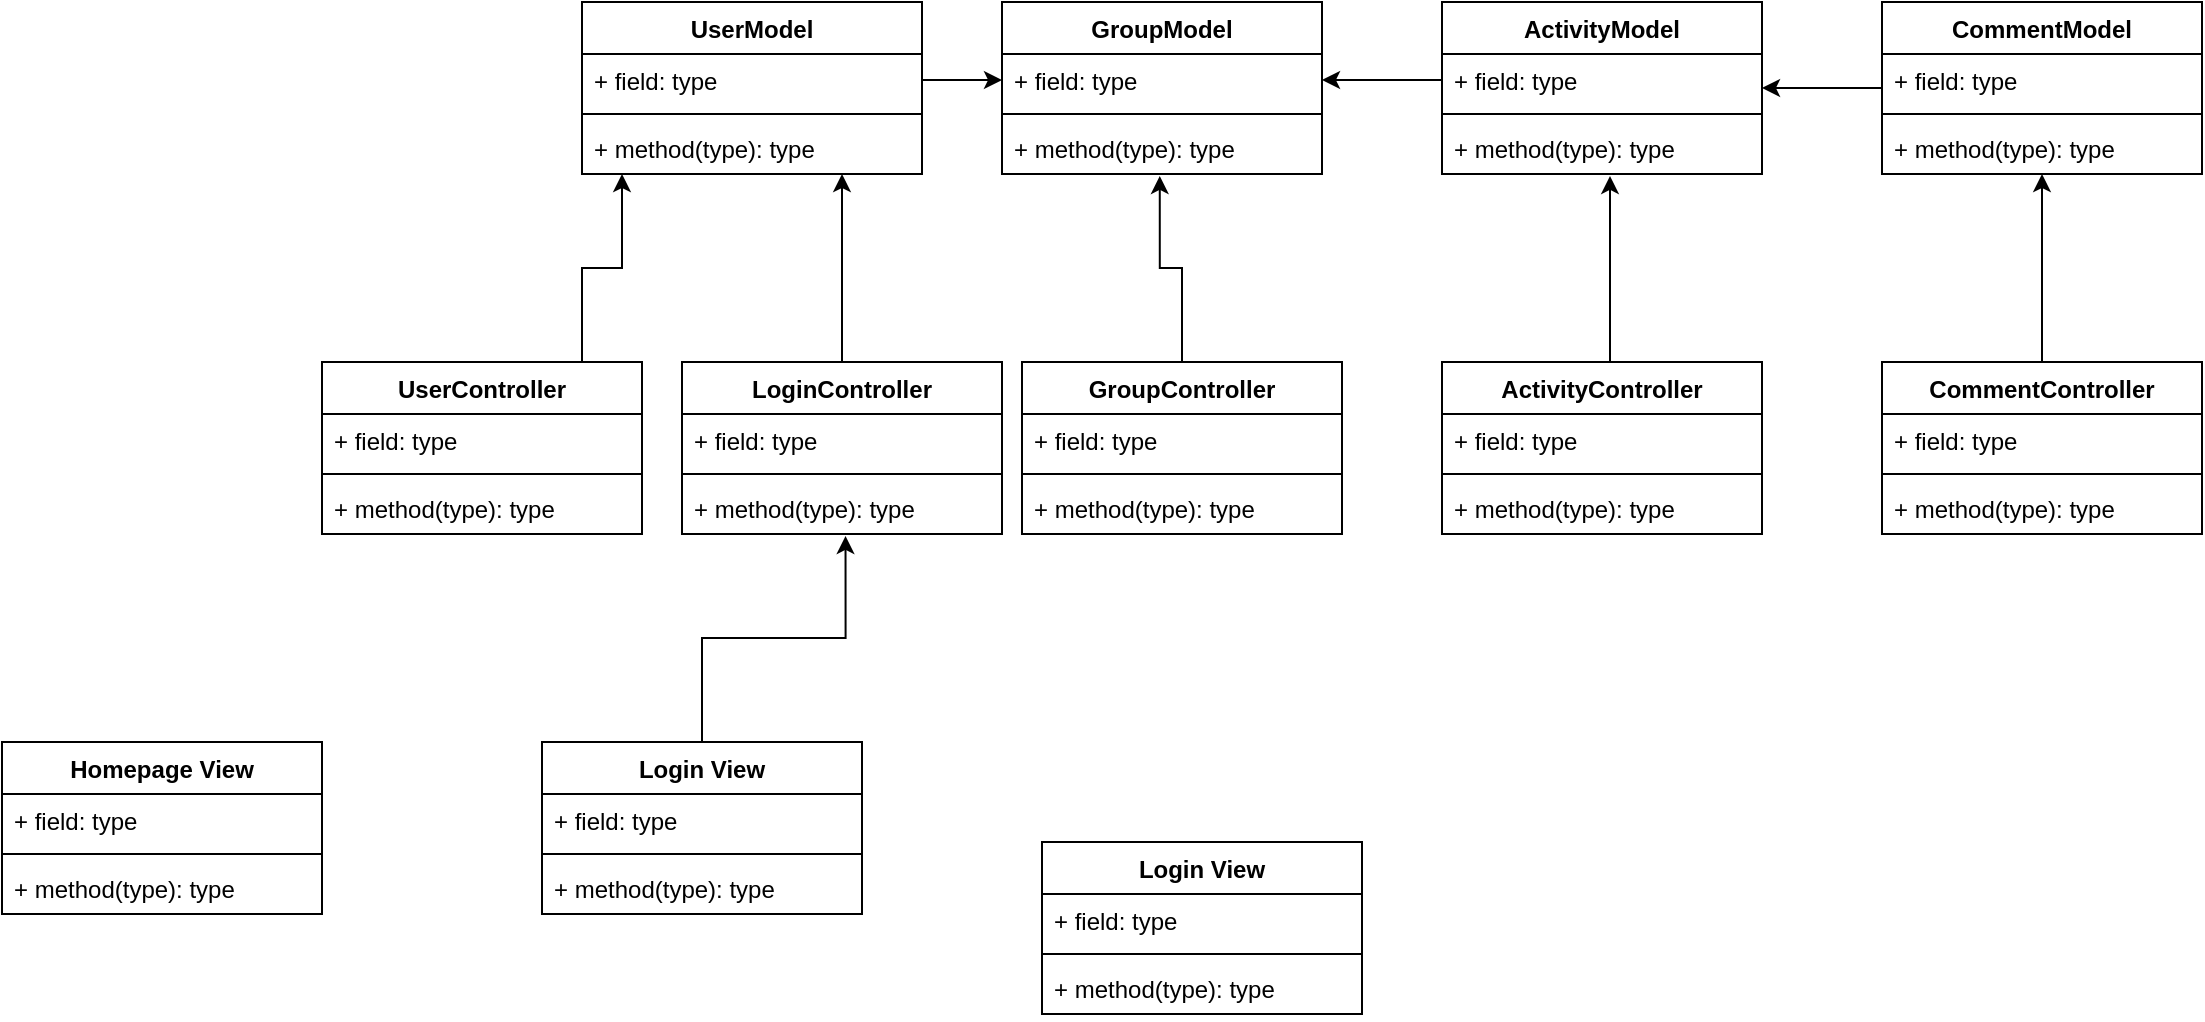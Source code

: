 <mxfile version="26.2.5">
  <diagram name="Page-1" id="PUC7E5XVT_n8jQqnXWM9">
    <mxGraphModel dx="390" dy="664" grid="1" gridSize="10" guides="1" tooltips="1" connect="1" arrows="1" fold="1" page="1" pageScale="1" pageWidth="5000" pageHeight="5000" math="0" shadow="0">
      <root>
        <mxCell id="0" />
        <mxCell id="1" parent="0" />
        <mxCell id="5LEuQ5DOIknReY2kITTZ-48" style="edgeStyle=orthogonalEdgeStyle;rounded=0;orthogonalLoop=1;jettySize=auto;html=1;" edge="1" parent="1" source="5LEuQ5DOIknReY2kITTZ-27" target="5LEuQ5DOIknReY2kITTZ-7">
          <mxGeometry relative="1" as="geometry">
            <Array as="points">
              <mxPoint x="1110" y="1083" />
              <mxPoint x="1130" y="1083" />
            </Array>
          </mxGeometry>
        </mxCell>
        <mxCell id="5LEuQ5DOIknReY2kITTZ-53" style="edgeStyle=orthogonalEdgeStyle;rounded=0;orthogonalLoop=1;jettySize=auto;html=1;" edge="1" parent="1" source="5LEuQ5DOIknReY2kITTZ-31" target="5LEuQ5DOIknReY2kITTZ-7">
          <mxGeometry relative="1" as="geometry">
            <Array as="points">
              <mxPoint x="1240" y="1050" />
              <mxPoint x="1240" y="1050" />
            </Array>
          </mxGeometry>
        </mxCell>
        <mxCell id="5LEuQ5DOIknReY2kITTZ-7" value="UserModel" style="swimlane;fontStyle=1;align=center;verticalAlign=top;childLayout=stackLayout;horizontal=1;startSize=26;horizontalStack=0;resizeParent=1;resizeParentMax=0;resizeLast=0;collapsible=1;marginBottom=0;whiteSpace=wrap;html=1;" vertex="1" parent="1">
          <mxGeometry x="1110" y="950" width="170" height="86" as="geometry" />
        </mxCell>
        <mxCell id="5LEuQ5DOIknReY2kITTZ-8" value="+ field: type" style="text;strokeColor=none;fillColor=none;align=left;verticalAlign=top;spacingLeft=4;spacingRight=4;overflow=hidden;rotatable=0;points=[[0,0.5],[1,0.5]];portConstraint=eastwest;whiteSpace=wrap;html=1;" vertex="1" parent="5LEuQ5DOIknReY2kITTZ-7">
          <mxGeometry y="26" width="170" height="26" as="geometry" />
        </mxCell>
        <mxCell id="5LEuQ5DOIknReY2kITTZ-9" value="" style="line;strokeWidth=1;fillColor=none;align=left;verticalAlign=middle;spacingTop=-1;spacingLeft=3;spacingRight=3;rotatable=0;labelPosition=right;points=[];portConstraint=eastwest;strokeColor=inherit;" vertex="1" parent="5LEuQ5DOIknReY2kITTZ-7">
          <mxGeometry y="52" width="170" height="8" as="geometry" />
        </mxCell>
        <mxCell id="5LEuQ5DOIknReY2kITTZ-10" value="+ method(type): type" style="text;strokeColor=none;fillColor=none;align=left;verticalAlign=top;spacingLeft=4;spacingRight=4;overflow=hidden;rotatable=0;points=[[0,0.5],[1,0.5]];portConstraint=eastwest;whiteSpace=wrap;html=1;" vertex="1" parent="5LEuQ5DOIknReY2kITTZ-7">
          <mxGeometry y="60" width="170" height="26" as="geometry" />
        </mxCell>
        <mxCell id="5LEuQ5DOIknReY2kITTZ-15" value="GroupModel" style="swimlane;fontStyle=1;align=center;verticalAlign=top;childLayout=stackLayout;horizontal=1;startSize=26;horizontalStack=0;resizeParent=1;resizeParentMax=0;resizeLast=0;collapsible=1;marginBottom=0;whiteSpace=wrap;html=1;" vertex="1" parent="1">
          <mxGeometry x="1320" y="950" width="160" height="86" as="geometry" />
        </mxCell>
        <mxCell id="5LEuQ5DOIknReY2kITTZ-16" value="+ field: type" style="text;strokeColor=none;fillColor=none;align=left;verticalAlign=top;spacingLeft=4;spacingRight=4;overflow=hidden;rotatable=0;points=[[0,0.5],[1,0.5]];portConstraint=eastwest;whiteSpace=wrap;html=1;" vertex="1" parent="5LEuQ5DOIknReY2kITTZ-15">
          <mxGeometry y="26" width="160" height="26" as="geometry" />
        </mxCell>
        <mxCell id="5LEuQ5DOIknReY2kITTZ-17" value="" style="line;strokeWidth=1;fillColor=none;align=left;verticalAlign=middle;spacingTop=-1;spacingLeft=3;spacingRight=3;rotatable=0;labelPosition=right;points=[];portConstraint=eastwest;strokeColor=inherit;" vertex="1" parent="5LEuQ5DOIknReY2kITTZ-15">
          <mxGeometry y="52" width="160" height="8" as="geometry" />
        </mxCell>
        <mxCell id="5LEuQ5DOIknReY2kITTZ-18" value="+ method(type): type" style="text;strokeColor=none;fillColor=none;align=left;verticalAlign=top;spacingLeft=4;spacingRight=4;overflow=hidden;rotatable=0;points=[[0,0.5],[1,0.5]];portConstraint=eastwest;whiteSpace=wrap;html=1;" vertex="1" parent="5LEuQ5DOIknReY2kITTZ-15">
          <mxGeometry y="60" width="160" height="26" as="geometry" />
        </mxCell>
        <mxCell id="5LEuQ5DOIknReY2kITTZ-19" value="CommentModel" style="swimlane;fontStyle=1;align=center;verticalAlign=top;childLayout=stackLayout;horizontal=1;startSize=26;horizontalStack=0;resizeParent=1;resizeParentMax=0;resizeLast=0;collapsible=1;marginBottom=0;whiteSpace=wrap;html=1;" vertex="1" parent="1">
          <mxGeometry x="1760" y="950" width="160" height="86" as="geometry" />
        </mxCell>
        <mxCell id="5LEuQ5DOIknReY2kITTZ-20" value="+ field: type" style="text;strokeColor=none;fillColor=none;align=left;verticalAlign=top;spacingLeft=4;spacingRight=4;overflow=hidden;rotatable=0;points=[[0,0.5],[1,0.5]];portConstraint=eastwest;whiteSpace=wrap;html=1;" vertex="1" parent="5LEuQ5DOIknReY2kITTZ-19">
          <mxGeometry y="26" width="160" height="26" as="geometry" />
        </mxCell>
        <mxCell id="5LEuQ5DOIknReY2kITTZ-21" value="" style="line;strokeWidth=1;fillColor=none;align=left;verticalAlign=middle;spacingTop=-1;spacingLeft=3;spacingRight=3;rotatable=0;labelPosition=right;points=[];portConstraint=eastwest;strokeColor=inherit;" vertex="1" parent="5LEuQ5DOIknReY2kITTZ-19">
          <mxGeometry y="52" width="160" height="8" as="geometry" />
        </mxCell>
        <mxCell id="5LEuQ5DOIknReY2kITTZ-22" value="+ method(type): type" style="text;strokeColor=none;fillColor=none;align=left;verticalAlign=top;spacingLeft=4;spacingRight=4;overflow=hidden;rotatable=0;points=[[0,0.5],[1,0.5]];portConstraint=eastwest;whiteSpace=wrap;html=1;" vertex="1" parent="5LEuQ5DOIknReY2kITTZ-19">
          <mxGeometry y="60" width="160" height="26" as="geometry" />
        </mxCell>
        <mxCell id="5LEuQ5DOIknReY2kITTZ-23" value="ActivityModel" style="swimlane;fontStyle=1;align=center;verticalAlign=top;childLayout=stackLayout;horizontal=1;startSize=26;horizontalStack=0;resizeParent=1;resizeParentMax=0;resizeLast=0;collapsible=1;marginBottom=0;whiteSpace=wrap;html=1;" vertex="1" parent="1">
          <mxGeometry x="1540" y="950" width="160" height="86" as="geometry" />
        </mxCell>
        <mxCell id="5LEuQ5DOIknReY2kITTZ-24" value="+ field: type" style="text;strokeColor=none;fillColor=none;align=left;verticalAlign=top;spacingLeft=4;spacingRight=4;overflow=hidden;rotatable=0;points=[[0,0.5],[1,0.5]];portConstraint=eastwest;whiteSpace=wrap;html=1;" vertex="1" parent="5LEuQ5DOIknReY2kITTZ-23">
          <mxGeometry y="26" width="160" height="26" as="geometry" />
        </mxCell>
        <mxCell id="5LEuQ5DOIknReY2kITTZ-25" value="" style="line;strokeWidth=1;fillColor=none;align=left;verticalAlign=middle;spacingTop=-1;spacingLeft=3;spacingRight=3;rotatable=0;labelPosition=right;points=[];portConstraint=eastwest;strokeColor=inherit;" vertex="1" parent="5LEuQ5DOIknReY2kITTZ-23">
          <mxGeometry y="52" width="160" height="8" as="geometry" />
        </mxCell>
        <mxCell id="5LEuQ5DOIknReY2kITTZ-26" value="+ method(type): type" style="text;strokeColor=none;fillColor=none;align=left;verticalAlign=top;spacingLeft=4;spacingRight=4;overflow=hidden;rotatable=0;points=[[0,0.5],[1,0.5]];portConstraint=eastwest;whiteSpace=wrap;html=1;" vertex="1" parent="5LEuQ5DOIknReY2kITTZ-23">
          <mxGeometry y="60" width="160" height="26" as="geometry" />
        </mxCell>
        <mxCell id="5LEuQ5DOIknReY2kITTZ-27" value="UserController" style="swimlane;fontStyle=1;align=center;verticalAlign=top;childLayout=stackLayout;horizontal=1;startSize=26;horizontalStack=0;resizeParent=1;resizeParentMax=0;resizeLast=0;collapsible=1;marginBottom=0;whiteSpace=wrap;html=1;" vertex="1" parent="1">
          <mxGeometry x="980" y="1130" width="160" height="86" as="geometry" />
        </mxCell>
        <mxCell id="5LEuQ5DOIknReY2kITTZ-28" value="+ field: type" style="text;strokeColor=none;fillColor=none;align=left;verticalAlign=top;spacingLeft=4;spacingRight=4;overflow=hidden;rotatable=0;points=[[0,0.5],[1,0.5]];portConstraint=eastwest;whiteSpace=wrap;html=1;" vertex="1" parent="5LEuQ5DOIknReY2kITTZ-27">
          <mxGeometry y="26" width="160" height="26" as="geometry" />
        </mxCell>
        <mxCell id="5LEuQ5DOIknReY2kITTZ-29" value="" style="line;strokeWidth=1;fillColor=none;align=left;verticalAlign=middle;spacingTop=-1;spacingLeft=3;spacingRight=3;rotatable=0;labelPosition=right;points=[];portConstraint=eastwest;strokeColor=inherit;" vertex="1" parent="5LEuQ5DOIknReY2kITTZ-27">
          <mxGeometry y="52" width="160" height="8" as="geometry" />
        </mxCell>
        <mxCell id="5LEuQ5DOIknReY2kITTZ-30" value="+ method(type): type" style="text;strokeColor=none;fillColor=none;align=left;verticalAlign=top;spacingLeft=4;spacingRight=4;overflow=hidden;rotatable=0;points=[[0,0.5],[1,0.5]];portConstraint=eastwest;whiteSpace=wrap;html=1;" vertex="1" parent="5LEuQ5DOIknReY2kITTZ-27">
          <mxGeometry y="60" width="160" height="26" as="geometry" />
        </mxCell>
        <mxCell id="5LEuQ5DOIknReY2kITTZ-31" value="LoginController" style="swimlane;fontStyle=1;align=center;verticalAlign=top;childLayout=stackLayout;horizontal=1;startSize=26;horizontalStack=0;resizeParent=1;resizeParentMax=0;resizeLast=0;collapsible=1;marginBottom=0;whiteSpace=wrap;html=1;" vertex="1" parent="1">
          <mxGeometry x="1160" y="1130" width="160" height="86" as="geometry" />
        </mxCell>
        <mxCell id="5LEuQ5DOIknReY2kITTZ-32" value="+ field: type" style="text;strokeColor=none;fillColor=none;align=left;verticalAlign=top;spacingLeft=4;spacingRight=4;overflow=hidden;rotatable=0;points=[[0,0.5],[1,0.5]];portConstraint=eastwest;whiteSpace=wrap;html=1;" vertex="1" parent="5LEuQ5DOIknReY2kITTZ-31">
          <mxGeometry y="26" width="160" height="26" as="geometry" />
        </mxCell>
        <mxCell id="5LEuQ5DOIknReY2kITTZ-33" value="" style="line;strokeWidth=1;fillColor=none;align=left;verticalAlign=middle;spacingTop=-1;spacingLeft=3;spacingRight=3;rotatable=0;labelPosition=right;points=[];portConstraint=eastwest;strokeColor=inherit;" vertex="1" parent="5LEuQ5DOIknReY2kITTZ-31">
          <mxGeometry y="52" width="160" height="8" as="geometry" />
        </mxCell>
        <mxCell id="5LEuQ5DOIknReY2kITTZ-34" value="+ method(type): type" style="text;strokeColor=none;fillColor=none;align=left;verticalAlign=top;spacingLeft=4;spacingRight=4;overflow=hidden;rotatable=0;points=[[0,0.5],[1,0.5]];portConstraint=eastwest;whiteSpace=wrap;html=1;" vertex="1" parent="5LEuQ5DOIknReY2kITTZ-31">
          <mxGeometry y="60" width="160" height="26" as="geometry" />
        </mxCell>
        <mxCell id="5LEuQ5DOIknReY2kITTZ-68" value="" style="edgeStyle=orthogonalEdgeStyle;rounded=0;orthogonalLoop=1;jettySize=auto;html=1;entryX=0.493;entryY=1.038;entryDx=0;entryDy=0;entryPerimeter=0;" edge="1" parent="1" source="5LEuQ5DOIknReY2kITTZ-35" target="5LEuQ5DOIknReY2kITTZ-18">
          <mxGeometry relative="1" as="geometry">
            <mxPoint x="1410" y="1040" as="targetPoint" />
          </mxGeometry>
        </mxCell>
        <mxCell id="5LEuQ5DOIknReY2kITTZ-35" value="GroupController" style="swimlane;fontStyle=1;align=center;verticalAlign=top;childLayout=stackLayout;horizontal=1;startSize=26;horizontalStack=0;resizeParent=1;resizeParentMax=0;resizeLast=0;collapsible=1;marginBottom=0;whiteSpace=wrap;html=1;" vertex="1" parent="1">
          <mxGeometry x="1330" y="1130" width="160" height="86" as="geometry" />
        </mxCell>
        <mxCell id="5LEuQ5DOIknReY2kITTZ-36" value="+ field: type" style="text;strokeColor=none;fillColor=none;align=left;verticalAlign=top;spacingLeft=4;spacingRight=4;overflow=hidden;rotatable=0;points=[[0,0.5],[1,0.5]];portConstraint=eastwest;whiteSpace=wrap;html=1;" vertex="1" parent="5LEuQ5DOIknReY2kITTZ-35">
          <mxGeometry y="26" width="160" height="26" as="geometry" />
        </mxCell>
        <mxCell id="5LEuQ5DOIknReY2kITTZ-37" value="" style="line;strokeWidth=1;fillColor=none;align=left;verticalAlign=middle;spacingTop=-1;spacingLeft=3;spacingRight=3;rotatable=0;labelPosition=right;points=[];portConstraint=eastwest;strokeColor=inherit;" vertex="1" parent="5LEuQ5DOIknReY2kITTZ-35">
          <mxGeometry y="52" width="160" height="8" as="geometry" />
        </mxCell>
        <mxCell id="5LEuQ5DOIknReY2kITTZ-38" value="+ method(type): type" style="text;strokeColor=none;fillColor=none;align=left;verticalAlign=top;spacingLeft=4;spacingRight=4;overflow=hidden;rotatable=0;points=[[0,0.5],[1,0.5]];portConstraint=eastwest;whiteSpace=wrap;html=1;" vertex="1" parent="5LEuQ5DOIknReY2kITTZ-35">
          <mxGeometry y="60" width="160" height="26" as="geometry" />
        </mxCell>
        <mxCell id="5LEuQ5DOIknReY2kITTZ-39" value="ActivityController" style="swimlane;fontStyle=1;align=center;verticalAlign=top;childLayout=stackLayout;horizontal=1;startSize=26;horizontalStack=0;resizeParent=1;resizeParentMax=0;resizeLast=0;collapsible=1;marginBottom=0;whiteSpace=wrap;html=1;" vertex="1" parent="1">
          <mxGeometry x="1540" y="1130" width="160" height="86" as="geometry" />
        </mxCell>
        <mxCell id="5LEuQ5DOIknReY2kITTZ-40" value="+ field: type" style="text;strokeColor=none;fillColor=none;align=left;verticalAlign=top;spacingLeft=4;spacingRight=4;overflow=hidden;rotatable=0;points=[[0,0.5],[1,0.5]];portConstraint=eastwest;whiteSpace=wrap;html=1;" vertex="1" parent="5LEuQ5DOIknReY2kITTZ-39">
          <mxGeometry y="26" width="160" height="26" as="geometry" />
        </mxCell>
        <mxCell id="5LEuQ5DOIknReY2kITTZ-41" value="" style="line;strokeWidth=1;fillColor=none;align=left;verticalAlign=middle;spacingTop=-1;spacingLeft=3;spacingRight=3;rotatable=0;labelPosition=right;points=[];portConstraint=eastwest;strokeColor=inherit;" vertex="1" parent="5LEuQ5DOIknReY2kITTZ-39">
          <mxGeometry y="52" width="160" height="8" as="geometry" />
        </mxCell>
        <mxCell id="5LEuQ5DOIknReY2kITTZ-42" value="+ method(type): type" style="text;strokeColor=none;fillColor=none;align=left;verticalAlign=top;spacingLeft=4;spacingRight=4;overflow=hidden;rotatable=0;points=[[0,0.5],[1,0.5]];portConstraint=eastwest;whiteSpace=wrap;html=1;" vertex="1" parent="5LEuQ5DOIknReY2kITTZ-39">
          <mxGeometry y="60" width="160" height="26" as="geometry" />
        </mxCell>
        <mxCell id="5LEuQ5DOIknReY2kITTZ-67" style="edgeStyle=orthogonalEdgeStyle;rounded=0;orthogonalLoop=1;jettySize=auto;html=1;entryX=0.5;entryY=1;entryDx=0;entryDy=0;" edge="1" parent="1" source="5LEuQ5DOIknReY2kITTZ-44" target="5LEuQ5DOIknReY2kITTZ-19">
          <mxGeometry relative="1" as="geometry" />
        </mxCell>
        <mxCell id="5LEuQ5DOIknReY2kITTZ-44" value="CommentController" style="swimlane;fontStyle=1;align=center;verticalAlign=top;childLayout=stackLayout;horizontal=1;startSize=26;horizontalStack=0;resizeParent=1;resizeParentMax=0;resizeLast=0;collapsible=1;marginBottom=0;whiteSpace=wrap;html=1;" vertex="1" parent="1">
          <mxGeometry x="1760" y="1130" width="160" height="86" as="geometry" />
        </mxCell>
        <mxCell id="5LEuQ5DOIknReY2kITTZ-45" value="+ field: type" style="text;strokeColor=none;fillColor=none;align=left;verticalAlign=top;spacingLeft=4;spacingRight=4;overflow=hidden;rotatable=0;points=[[0,0.5],[1,0.5]];portConstraint=eastwest;whiteSpace=wrap;html=1;" vertex="1" parent="5LEuQ5DOIknReY2kITTZ-44">
          <mxGeometry y="26" width="160" height="26" as="geometry" />
        </mxCell>
        <mxCell id="5LEuQ5DOIknReY2kITTZ-46" value="" style="line;strokeWidth=1;fillColor=none;align=left;verticalAlign=middle;spacingTop=-1;spacingLeft=3;spacingRight=3;rotatable=0;labelPosition=right;points=[];portConstraint=eastwest;strokeColor=inherit;" vertex="1" parent="5LEuQ5DOIknReY2kITTZ-44">
          <mxGeometry y="52" width="160" height="8" as="geometry" />
        </mxCell>
        <mxCell id="5LEuQ5DOIknReY2kITTZ-47" value="+ method(type): type" style="text;strokeColor=none;fillColor=none;align=left;verticalAlign=top;spacingLeft=4;spacingRight=4;overflow=hidden;rotatable=0;points=[[0,0.5],[1,0.5]];portConstraint=eastwest;whiteSpace=wrap;html=1;" vertex="1" parent="5LEuQ5DOIknReY2kITTZ-44">
          <mxGeometry y="60" width="160" height="26" as="geometry" />
        </mxCell>
        <mxCell id="5LEuQ5DOIknReY2kITTZ-60" style="edgeStyle=orthogonalEdgeStyle;rounded=0;orthogonalLoop=1;jettySize=auto;html=1;" edge="1" parent="1" source="5LEuQ5DOIknReY2kITTZ-8" target="5LEuQ5DOIknReY2kITTZ-16">
          <mxGeometry relative="1" as="geometry" />
        </mxCell>
        <mxCell id="5LEuQ5DOIknReY2kITTZ-63" style="edgeStyle=orthogonalEdgeStyle;rounded=0;orthogonalLoop=1;jettySize=auto;html=1;entryX=1;entryY=0.5;entryDx=0;entryDy=0;" edge="1" parent="1" source="5LEuQ5DOIknReY2kITTZ-24" target="5LEuQ5DOIknReY2kITTZ-16">
          <mxGeometry relative="1" as="geometry" />
        </mxCell>
        <mxCell id="5LEuQ5DOIknReY2kITTZ-64" style="edgeStyle=orthogonalEdgeStyle;rounded=0;orthogonalLoop=1;jettySize=auto;html=1;entryX=1;entryY=0.654;entryDx=0;entryDy=0;entryPerimeter=0;" edge="1" parent="1" source="5LEuQ5DOIknReY2kITTZ-19" target="5LEuQ5DOIknReY2kITTZ-24">
          <mxGeometry relative="1" as="geometry" />
        </mxCell>
        <mxCell id="5LEuQ5DOIknReY2kITTZ-66" style="edgeStyle=orthogonalEdgeStyle;rounded=0;orthogonalLoop=1;jettySize=auto;html=1;entryX=0.525;entryY=1.038;entryDx=0;entryDy=0;entryPerimeter=0;" edge="1" parent="1" source="5LEuQ5DOIknReY2kITTZ-39" target="5LEuQ5DOIknReY2kITTZ-26">
          <mxGeometry relative="1" as="geometry">
            <Array as="points">
              <mxPoint x="1624" y="1090" />
              <mxPoint x="1624" y="1090" />
            </Array>
          </mxGeometry>
        </mxCell>
        <mxCell id="5LEuQ5DOIknReY2kITTZ-69" value="Homepage View" style="swimlane;fontStyle=1;align=center;verticalAlign=top;childLayout=stackLayout;horizontal=1;startSize=26;horizontalStack=0;resizeParent=1;resizeParentMax=0;resizeLast=0;collapsible=1;marginBottom=0;whiteSpace=wrap;html=1;" vertex="1" parent="1">
          <mxGeometry x="820" y="1320" width="160" height="86" as="geometry" />
        </mxCell>
        <mxCell id="5LEuQ5DOIknReY2kITTZ-70" value="+ field: type" style="text;strokeColor=none;fillColor=none;align=left;verticalAlign=top;spacingLeft=4;spacingRight=4;overflow=hidden;rotatable=0;points=[[0,0.5],[1,0.5]];portConstraint=eastwest;whiteSpace=wrap;html=1;" vertex="1" parent="5LEuQ5DOIknReY2kITTZ-69">
          <mxGeometry y="26" width="160" height="26" as="geometry" />
        </mxCell>
        <mxCell id="5LEuQ5DOIknReY2kITTZ-71" value="" style="line;strokeWidth=1;fillColor=none;align=left;verticalAlign=middle;spacingTop=-1;spacingLeft=3;spacingRight=3;rotatable=0;labelPosition=right;points=[];portConstraint=eastwest;strokeColor=inherit;" vertex="1" parent="5LEuQ5DOIknReY2kITTZ-69">
          <mxGeometry y="52" width="160" height="8" as="geometry" />
        </mxCell>
        <mxCell id="5LEuQ5DOIknReY2kITTZ-72" value="+ method(type): type" style="text;strokeColor=none;fillColor=none;align=left;verticalAlign=top;spacingLeft=4;spacingRight=4;overflow=hidden;rotatable=0;points=[[0,0.5],[1,0.5]];portConstraint=eastwest;whiteSpace=wrap;html=1;" vertex="1" parent="5LEuQ5DOIknReY2kITTZ-69">
          <mxGeometry y="60" width="160" height="26" as="geometry" />
        </mxCell>
        <mxCell id="5LEuQ5DOIknReY2kITTZ-77" style="edgeStyle=orthogonalEdgeStyle;rounded=0;orthogonalLoop=1;jettySize=auto;html=1;entryX=0.511;entryY=1.038;entryDx=0;entryDy=0;entryPerimeter=0;" edge="1" parent="1" source="5LEuQ5DOIknReY2kITTZ-73" target="5LEuQ5DOIknReY2kITTZ-34">
          <mxGeometry relative="1" as="geometry">
            <mxPoint x="1240" y="1220" as="targetPoint" />
          </mxGeometry>
        </mxCell>
        <mxCell id="5LEuQ5DOIknReY2kITTZ-73" value="Login View" style="swimlane;fontStyle=1;align=center;verticalAlign=top;childLayout=stackLayout;horizontal=1;startSize=26;horizontalStack=0;resizeParent=1;resizeParentMax=0;resizeLast=0;collapsible=1;marginBottom=0;whiteSpace=wrap;html=1;" vertex="1" parent="1">
          <mxGeometry x="1090" y="1320" width="160" height="86" as="geometry" />
        </mxCell>
        <mxCell id="5LEuQ5DOIknReY2kITTZ-74" value="+ field: type" style="text;strokeColor=none;fillColor=none;align=left;verticalAlign=top;spacingLeft=4;spacingRight=4;overflow=hidden;rotatable=0;points=[[0,0.5],[1,0.5]];portConstraint=eastwest;whiteSpace=wrap;html=1;" vertex="1" parent="5LEuQ5DOIknReY2kITTZ-73">
          <mxGeometry y="26" width="160" height="26" as="geometry" />
        </mxCell>
        <mxCell id="5LEuQ5DOIknReY2kITTZ-75" value="" style="line;strokeWidth=1;fillColor=none;align=left;verticalAlign=middle;spacingTop=-1;spacingLeft=3;spacingRight=3;rotatable=0;labelPosition=right;points=[];portConstraint=eastwest;strokeColor=inherit;" vertex="1" parent="5LEuQ5DOIknReY2kITTZ-73">
          <mxGeometry y="52" width="160" height="8" as="geometry" />
        </mxCell>
        <mxCell id="5LEuQ5DOIknReY2kITTZ-76" value="+ method(type): type" style="text;strokeColor=none;fillColor=none;align=left;verticalAlign=top;spacingLeft=4;spacingRight=4;overflow=hidden;rotatable=0;points=[[0,0.5],[1,0.5]];portConstraint=eastwest;whiteSpace=wrap;html=1;" vertex="1" parent="5LEuQ5DOIknReY2kITTZ-73">
          <mxGeometry y="60" width="160" height="26" as="geometry" />
        </mxCell>
        <mxCell id="5LEuQ5DOIknReY2kITTZ-78" value="Login View" style="swimlane;fontStyle=1;align=center;verticalAlign=top;childLayout=stackLayout;horizontal=1;startSize=26;horizontalStack=0;resizeParent=1;resizeParentMax=0;resizeLast=0;collapsible=1;marginBottom=0;whiteSpace=wrap;html=1;" vertex="1" parent="1">
          <mxGeometry x="1340" y="1370" width="160" height="86" as="geometry" />
        </mxCell>
        <mxCell id="5LEuQ5DOIknReY2kITTZ-79" value="+ field: type" style="text;strokeColor=none;fillColor=none;align=left;verticalAlign=top;spacingLeft=4;spacingRight=4;overflow=hidden;rotatable=0;points=[[0,0.5],[1,0.5]];portConstraint=eastwest;whiteSpace=wrap;html=1;" vertex="1" parent="5LEuQ5DOIknReY2kITTZ-78">
          <mxGeometry y="26" width="160" height="26" as="geometry" />
        </mxCell>
        <mxCell id="5LEuQ5DOIknReY2kITTZ-80" value="" style="line;strokeWidth=1;fillColor=none;align=left;verticalAlign=middle;spacingTop=-1;spacingLeft=3;spacingRight=3;rotatable=0;labelPosition=right;points=[];portConstraint=eastwest;strokeColor=inherit;" vertex="1" parent="5LEuQ5DOIknReY2kITTZ-78">
          <mxGeometry y="52" width="160" height="8" as="geometry" />
        </mxCell>
        <mxCell id="5LEuQ5DOIknReY2kITTZ-81" value="+ method(type): type" style="text;strokeColor=none;fillColor=none;align=left;verticalAlign=top;spacingLeft=4;spacingRight=4;overflow=hidden;rotatable=0;points=[[0,0.5],[1,0.5]];portConstraint=eastwest;whiteSpace=wrap;html=1;" vertex="1" parent="5LEuQ5DOIknReY2kITTZ-78">
          <mxGeometry y="60" width="160" height="26" as="geometry" />
        </mxCell>
      </root>
    </mxGraphModel>
  </diagram>
</mxfile>
